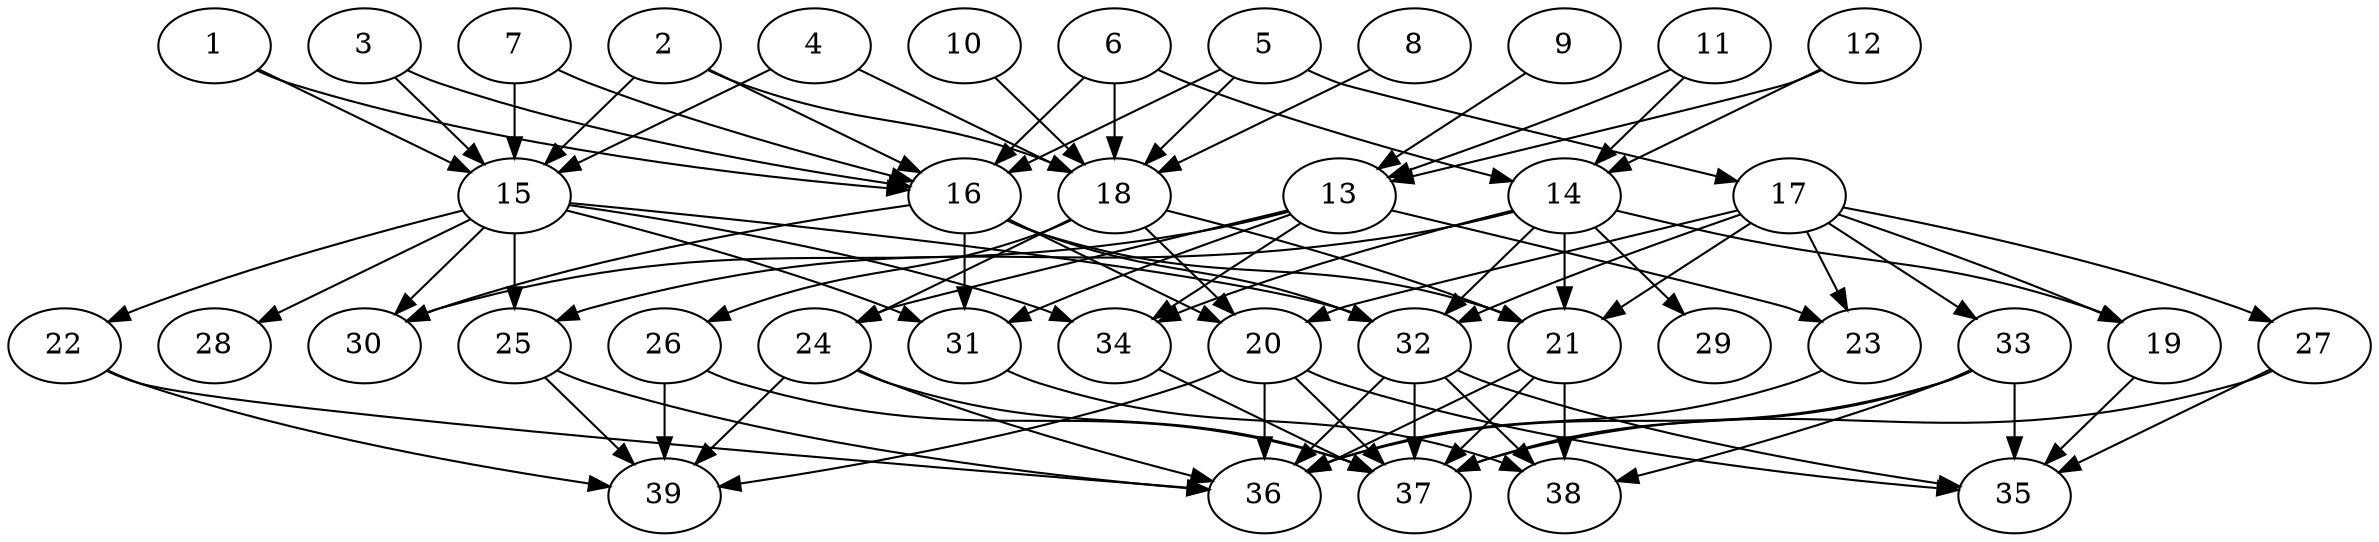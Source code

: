 // DAG (tier=3-complex, mode=data, n=39, ccr=0.524, fat=0.719, density=0.684, regular=0.338, jump=0.206, mindata=4194304, maxdata=33554432)
// DAG automatically generated by daggen at Sun Aug 24 16:33:35 2025
// /home/ermia/Project/Environments/daggen/bin/daggen --dot --ccr 0.524 --fat 0.719 --regular 0.338 --density 0.684 --jump 0.206 --mindata 4194304 --maxdata 33554432 -n 39 
digraph G {
  1 [size="6766609199517048766464", alpha="0.04", expect_size="3383304599758524383232"]
  1 -> 15 [size ="2862007166435328"]
  1 -> 16 [size ="2862007166435328"]
  2 [size="10890823087276790", alpha="0.07", expect_size="5445411543638395"]
  2 -> 15 [size ="776157305765888"]
  2 -> 16 [size ="776157305765888"]
  2 -> 18 [size ="776157305765888"]
  3 [size="814755380405431435264", alpha="0.09", expect_size="407377690202715717632"]
  3 -> 15 [size ="697870453833728"]
  3 -> 16 [size ="697870453833728"]
  4 [size="81701467672024976", alpha="0.09", expect_size="40850733836012488"]
  4 -> 15 [size ="5082229734637568"]
  4 -> 18 [size ="5082229734637568"]
  5 [size="3962217243794995150848", alpha="0.10", expect_size="1981108621897497575424"]
  5 -> 16 [size ="2003159400579072"]
  5 -> 17 [size ="2003159400579072"]
  5 -> 18 [size ="2003159400579072"]
  6 [size="330843967079212608", alpha="0.20", expect_size="165421983539606304"]
  6 -> 14 [size ="7613298254020608"]
  6 -> 16 [size ="7613298254020608"]
  6 -> 18 [size ="7613298254020608"]
  7 [size="3308305947385803264", alpha="0.16", expect_size="1654152973692901632"]
  7 -> 15 [size ="1431886941388800"]
  7 -> 16 [size ="1431886941388800"]
  8 [size="24652659382735865905152", alpha="0.07", expect_size="12326329691367932952576"]
  8 -> 18 [size ="6776402133123072"]
  9 [size="221096490425042816", alpha="0.01", expect_size="110548245212521408"]
  9 -> 13 [size ="6727376398450688"]
  10 [size="8480877733621006336000", alpha="0.15", expect_size="4240438866810503168000"]
  10 -> 18 [size ="3326982540492800"]
  11 [size="36166437913610944512000", alpha="0.14", expect_size="18083218956805472256000"]
  11 -> 13 [size ="8749041529651200"]
  11 -> 14 [size ="8749041529651200"]
  12 [size="1299585231135107448832", alpha="0.12", expect_size="649792615567553724416"]
  12 -> 13 [size ="952708043374592"]
  12 -> 14 [size ="952708043374592"]
  13 [size="23931214862358583181312", alpha="0.15", expect_size="11965607431179291590656"]
  13 -> 23 [size ="6643544030707712"]
  13 -> 24 [size ="6643544030707712"]
  13 -> 30 [size ="6643544030707712"]
  13 -> 31 [size ="6643544030707712"]
  13 -> 34 [size ="6643544030707712"]
  14 [size="3768830079260397056", alpha="0.02", expect_size="1884415039630198528"]
  14 -> 19 [size ="6176145825333248"]
  14 -> 21 [size ="6176145825333248"]
  14 -> 25 [size ="6176145825333248"]
  14 -> 29 [size ="6176145825333248"]
  14 -> 32 [size ="6176145825333248"]
  14 -> 34 [size ="6176145825333248"]
  15 [size="160904753858319456", alpha="0.13", expect_size="80452376929159728"]
  15 -> 22 [size ="6208966086361088"]
  15 -> 25 [size ="6208966086361088"]
  15 -> 28 [size ="6208966086361088"]
  15 -> 30 [size ="6208966086361088"]
  15 -> 31 [size ="6208966086361088"]
  15 -> 32 [size ="6208966086361088"]
  15 -> 34 [size ="6208966086361088"]
  16 [size="5633701607207139328", alpha="0.09", expect_size="2816850803603569664"]
  16 -> 20 [size ="3753477691932672"]
  16 -> 21 [size ="3753477691932672"]
  16 -> 30 [size ="3753477691932672"]
  16 -> 31 [size ="3753477691932672"]
  16 -> 32 [size ="3753477691932672"]
  17 [size="24850951187935849873408", alpha="0.08", expect_size="12425475593967924936704"]
  17 -> 19 [size ="6812690580242432"]
  17 -> 20 [size ="6812690580242432"]
  17 -> 21 [size ="6812690580242432"]
  17 -> 23 [size ="6812690580242432"]
  17 -> 27 [size ="6812690580242432"]
  17 -> 32 [size ="6812690580242432"]
  17 -> 33 [size ="6812690580242432"]
  18 [size="3291732113030287872", alpha="0.05", expect_size="1645866056515143936"]
  18 -> 20 [size ="1225132920012800"]
  18 -> 21 [size ="1225132920012800"]
  18 -> 24 [size ="1225132920012800"]
  18 -> 26 [size ="1225132920012800"]
  19 [size="10968261281449273344", alpha="0.04", expect_size="5484130640724636672"]
  19 -> 35 [size ="8387134960435200"]
  20 [size="17324632710391126818816", alpha="0.12", expect_size="8662316355195563409408"]
  20 -> 35 [size ="5356313785663488"]
  20 -> 36 [size ="5356313785663488"]
  20 -> 37 [size ="5356313785663488"]
  20 -> 39 [size ="5356313785663488"]
  21 [size="3160840109776858112", alpha="0.01", expect_size="1580420054888429056"]
  21 -> 36 [size ="1125659388674048"]
  21 -> 37 [size ="1125659388674048"]
  21 -> 38 [size ="1125659388674048"]
  22 [size="1624469026448575", alpha="0.16", expect_size="812234513224287"]
  22 -> 36 [size ="143638503882752"]
  22 -> 39 [size ="143638503882752"]
  23 [size="3596406891039762153472", alpha="0.19", expect_size="1798203445519881076736"]
  23 -> 36 [size ="1877885900029952"]
  24 [size="96371832394610768", alpha="0.07", expect_size="48185916197305384"]
  24 -> 36 [size ="2825248814661632"]
  24 -> 37 [size ="2825248814661632"]
  24 -> 39 [size ="2825248814661632"]
  25 [size="439399198656298240", alpha="0.06", expect_size="219699599328149120"]
  25 -> 36 [size ="171382616883200"]
  25 -> 39 [size ="171382616883200"]
  26 [size="326836767605450368", alpha="0.15", expect_size="163418383802725184"]
  26 -> 37 [size ="5700399914811392"]
  26 -> 39 [size ="5700399914811392"]
  27 [size="31035052706560140", alpha="0.19", expect_size="15517526353280070"]
  27 -> 35 [size ="839867734949888"]
  27 -> 37 [size ="839867734949888"]
  28 [size="10704040684038968573952", alpha="0.17", expect_size="5352020342019484286976"]
  29 [size="241679875644179008", alpha="0.13", expect_size="120839937822089504"]
  30 [size="29078089337822773248000", alpha="0.06", expect_size="14539044668911386624000"]
  31 [size="2319623000830761472", alpha="0.14", expect_size="1159811500415380736"]
  31 -> 38 [size ="833835184947200"]
  32 [size="4269366847332694016", alpha="0.08", expect_size="2134683423666347008"]
  32 -> 35 [size ="1959327917146112"]
  32 -> 36 [size ="1959327917146112"]
  32 -> 37 [size ="1959327917146112"]
  32 -> 38 [size ="1959327917146112"]
  33 [size="181288007058277184", alpha="0.07", expect_size="90644003529138592"]
  33 -> 35 [size ="3427633849171968"]
  33 -> 36 [size ="3427633849171968"]
  33 -> 37 [size ="3427633849171968"]
  33 -> 38 [size ="3427633849171968"]
  34 [size="14234083273925053120512", alpha="0.18", expect_size="7117041636962526560256"]
  34 -> 37 [size ="4698684902080512"]
  35 [size="19322012646965772288000", alpha="0.08", expect_size="9661006323482886144000"]
  36 [size="6691462540907394048", alpha="0.07", expect_size="3345731270453697024"]
  37 [size="1024894975975530430464", alpha="0.02", expect_size="512447487987765215232"]
  38 [size="45485673881248552", alpha="0.10", expect_size="22742836940624276"]
  39 [size="87167443786188080", alpha="0.16", expect_size="43583721893094040"]
}